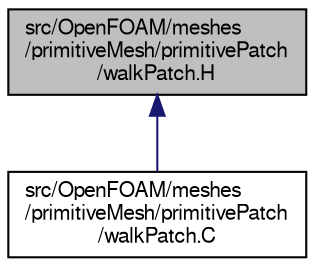 digraph "src/OpenFOAM/meshes/primitiveMesh/primitivePatch/walkPatch.H"
{
  bgcolor="transparent";
  edge [fontname="FreeSans",fontsize="10",labelfontname="FreeSans",labelfontsize="10"];
  node [fontname="FreeSans",fontsize="10",shape=record];
  Node150 [label="src/OpenFOAM/meshes\l/primitiveMesh/primitivePatch\l/walkPatch.H",height=0.2,width=0.4,color="black", fillcolor="grey75", style="filled", fontcolor="black"];
  Node150 -> Node151 [dir="back",color="midnightblue",fontsize="10",style="solid",fontname="FreeSans"];
  Node151 [label="src/OpenFOAM/meshes\l/primitiveMesh/primitivePatch\l/walkPatch.C",height=0.2,width=0.4,color="black",URL="$a12005.html"];
}
